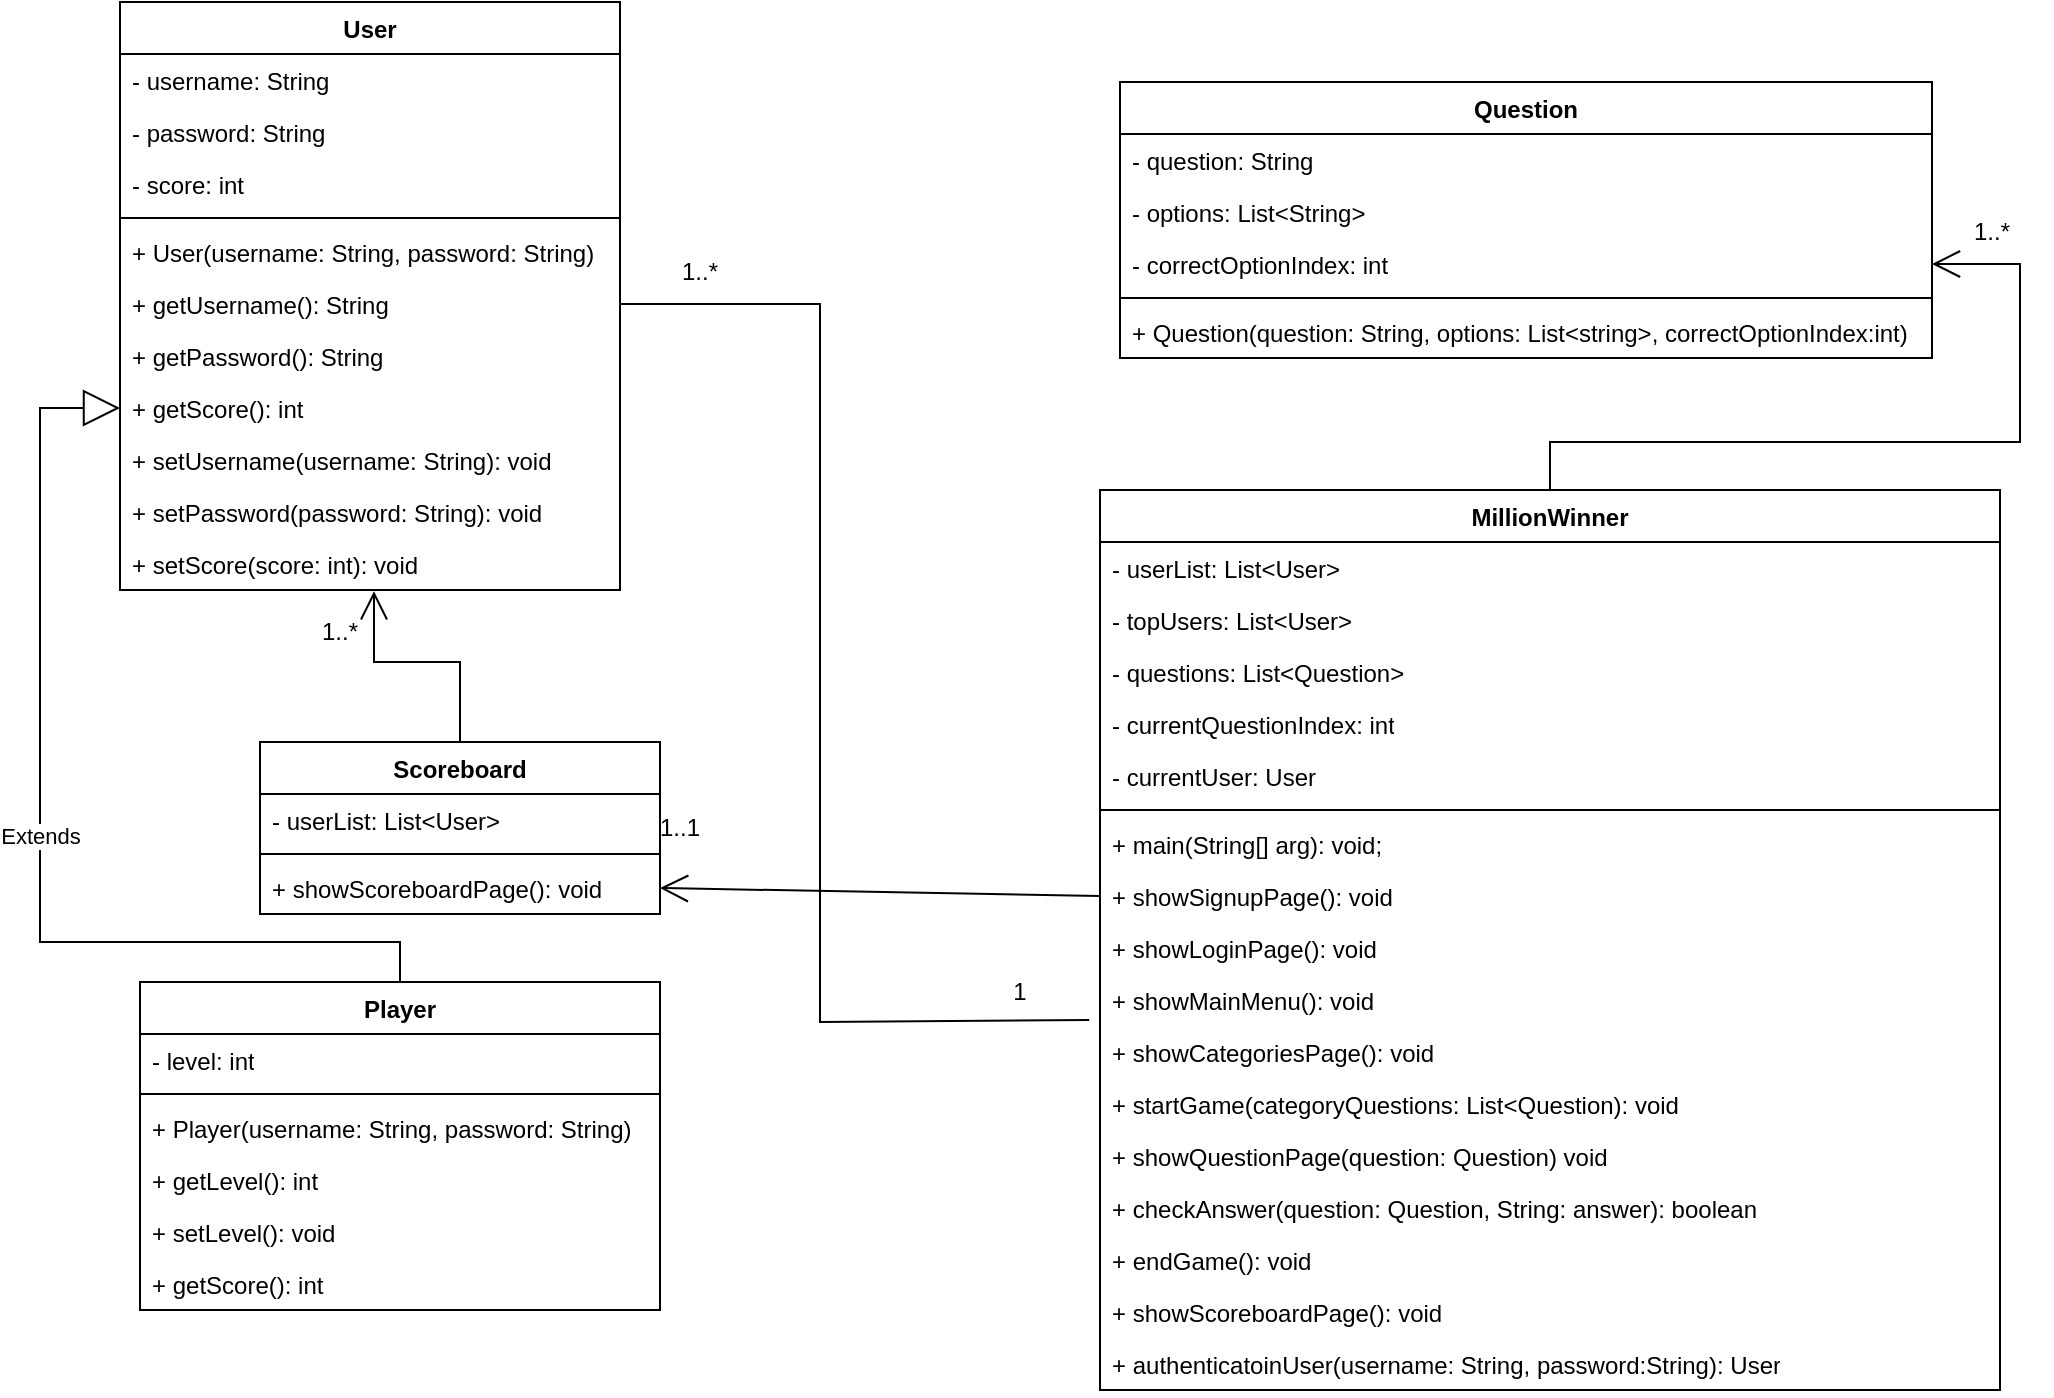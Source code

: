 <mxfile version="22.0.3" type="device">
  <diagram id="C5RBs43oDa-KdzZeNtuy" name="Page-1">
    <mxGraphModel dx="1843" dy="654" grid="1" gridSize="10" guides="1" tooltips="1" connect="1" arrows="1" fold="1" page="1" pageScale="1" pageWidth="827" pageHeight="1169" math="0" shadow="0">
      <root>
        <mxCell id="WIyWlLk6GJQsqaUBKTNV-0" />
        <mxCell id="WIyWlLk6GJQsqaUBKTNV-1" parent="WIyWlLk6GJQsqaUBKTNV-0" />
        <mxCell id="ZQnLBsJhKJ1D6nGST1T2-0" value="User" style="swimlane;fontStyle=1;align=center;verticalAlign=top;childLayout=stackLayout;horizontal=1;startSize=26;horizontalStack=0;resizeParent=1;resizeParentMax=0;resizeLast=0;collapsible=1;marginBottom=0;whiteSpace=wrap;html=1;" parent="WIyWlLk6GJQsqaUBKTNV-1" vertex="1">
          <mxGeometry x="-150" y="90" width="250" height="294" as="geometry" />
        </mxCell>
        <mxCell id="ZQnLBsJhKJ1D6nGST1T2-4" value="- username: String" style="text;strokeColor=none;fillColor=none;align=left;verticalAlign=top;spacingLeft=4;spacingRight=4;overflow=hidden;rotatable=0;points=[[0,0.5],[1,0.5]];portConstraint=eastwest;whiteSpace=wrap;html=1;" parent="ZQnLBsJhKJ1D6nGST1T2-0" vertex="1">
          <mxGeometry y="26" width="250" height="26" as="geometry" />
        </mxCell>
        <mxCell id="ZQnLBsJhKJ1D6nGST1T2-5" value="- password: String" style="text;strokeColor=none;fillColor=none;align=left;verticalAlign=top;spacingLeft=4;spacingRight=4;overflow=hidden;rotatable=0;points=[[0,0.5],[1,0.5]];portConstraint=eastwest;whiteSpace=wrap;html=1;" parent="ZQnLBsJhKJ1D6nGST1T2-0" vertex="1">
          <mxGeometry y="52" width="250" height="26" as="geometry" />
        </mxCell>
        <mxCell id="ZQnLBsJhKJ1D6nGST1T2-1" value="- score: int" style="text;strokeColor=none;fillColor=none;align=left;verticalAlign=top;spacingLeft=4;spacingRight=4;overflow=hidden;rotatable=0;points=[[0,0.5],[1,0.5]];portConstraint=eastwest;whiteSpace=wrap;html=1;" parent="ZQnLBsJhKJ1D6nGST1T2-0" vertex="1">
          <mxGeometry y="78" width="250" height="26" as="geometry" />
        </mxCell>
        <mxCell id="ZQnLBsJhKJ1D6nGST1T2-2" value="" style="line;strokeWidth=1;fillColor=none;align=left;verticalAlign=middle;spacingTop=-1;spacingLeft=3;spacingRight=3;rotatable=0;labelPosition=right;points=[];portConstraint=eastwest;strokeColor=inherit;" parent="ZQnLBsJhKJ1D6nGST1T2-0" vertex="1">
          <mxGeometry y="104" width="250" height="8" as="geometry" />
        </mxCell>
        <mxCell id="ZQnLBsJhKJ1D6nGST1T2-6" value="+ User(username: String, password: String)" style="text;strokeColor=none;fillColor=none;align=left;verticalAlign=top;spacingLeft=4;spacingRight=4;overflow=hidden;rotatable=0;points=[[0,0.5],[1,0.5]];portConstraint=eastwest;whiteSpace=wrap;html=1;" parent="ZQnLBsJhKJ1D6nGST1T2-0" vertex="1">
          <mxGeometry y="112" width="250" height="26" as="geometry" />
        </mxCell>
        <mxCell id="ZQnLBsJhKJ1D6nGST1T2-7" value="+ getUsername(): String" style="text;strokeColor=none;fillColor=none;align=left;verticalAlign=top;spacingLeft=4;spacingRight=4;overflow=hidden;rotatable=0;points=[[0,0.5],[1,0.5]];portConstraint=eastwest;whiteSpace=wrap;html=1;" parent="ZQnLBsJhKJ1D6nGST1T2-0" vertex="1">
          <mxGeometry y="138" width="250" height="26" as="geometry" />
        </mxCell>
        <mxCell id="ZQnLBsJhKJ1D6nGST1T2-8" value="+ getPassword(): String" style="text;strokeColor=none;fillColor=none;align=left;verticalAlign=top;spacingLeft=4;spacingRight=4;overflow=hidden;rotatable=0;points=[[0,0.5],[1,0.5]];portConstraint=eastwest;whiteSpace=wrap;html=1;" parent="ZQnLBsJhKJ1D6nGST1T2-0" vertex="1">
          <mxGeometry y="164" width="250" height="26" as="geometry" />
        </mxCell>
        <mxCell id="ZQnLBsJhKJ1D6nGST1T2-9" value="+ getScore(): int" style="text;strokeColor=none;fillColor=none;align=left;verticalAlign=top;spacingLeft=4;spacingRight=4;overflow=hidden;rotatable=0;points=[[0,0.5],[1,0.5]];portConstraint=eastwest;whiteSpace=wrap;html=1;" parent="ZQnLBsJhKJ1D6nGST1T2-0" vertex="1">
          <mxGeometry y="190" width="250" height="26" as="geometry" />
        </mxCell>
        <mxCell id="ZQnLBsJhKJ1D6nGST1T2-10" value="+ setUsername(username: String): void" style="text;strokeColor=none;fillColor=none;align=left;verticalAlign=top;spacingLeft=4;spacingRight=4;overflow=hidden;rotatable=0;points=[[0,0.5],[1,0.5]];portConstraint=eastwest;whiteSpace=wrap;html=1;" parent="ZQnLBsJhKJ1D6nGST1T2-0" vertex="1">
          <mxGeometry y="216" width="250" height="26" as="geometry" />
        </mxCell>
        <mxCell id="ZQnLBsJhKJ1D6nGST1T2-11" value="+ setPassword(password: String): void" style="text;strokeColor=none;fillColor=none;align=left;verticalAlign=top;spacingLeft=4;spacingRight=4;overflow=hidden;rotatable=0;points=[[0,0.5],[1,0.5]];portConstraint=eastwest;whiteSpace=wrap;html=1;" parent="ZQnLBsJhKJ1D6nGST1T2-0" vertex="1">
          <mxGeometry y="242" width="250" height="26" as="geometry" />
        </mxCell>
        <mxCell id="ZQnLBsJhKJ1D6nGST1T2-3" value="+ setScore(score: int): void" style="text;strokeColor=none;fillColor=none;align=left;verticalAlign=top;spacingLeft=4;spacingRight=4;overflow=hidden;rotatable=0;points=[[0,0.5],[1,0.5]];portConstraint=eastwest;whiteSpace=wrap;html=1;" parent="ZQnLBsJhKJ1D6nGST1T2-0" vertex="1">
          <mxGeometry y="268" width="250" height="26" as="geometry" />
        </mxCell>
        <mxCell id="ZQnLBsJhKJ1D6nGST1T2-40" value="Scoreboard" style="swimlane;fontStyle=1;align=center;verticalAlign=top;childLayout=stackLayout;horizontal=1;startSize=26;horizontalStack=0;resizeParent=1;resizeParentMax=0;resizeLast=0;collapsible=1;marginBottom=0;whiteSpace=wrap;html=1;" parent="WIyWlLk6GJQsqaUBKTNV-1" vertex="1">
          <mxGeometry x="-80" y="460" width="200" height="86" as="geometry" />
        </mxCell>
        <mxCell id="ZQnLBsJhKJ1D6nGST1T2-41" value="- userList: List&amp;lt;User&amp;gt;" style="text;strokeColor=none;fillColor=none;align=left;verticalAlign=top;spacingLeft=4;spacingRight=4;overflow=hidden;rotatable=0;points=[[0,0.5],[1,0.5]];portConstraint=eastwest;whiteSpace=wrap;html=1;" parent="ZQnLBsJhKJ1D6nGST1T2-40" vertex="1">
          <mxGeometry y="26" width="200" height="26" as="geometry" />
        </mxCell>
        <mxCell id="ZQnLBsJhKJ1D6nGST1T2-42" value="" style="line;strokeWidth=1;fillColor=none;align=left;verticalAlign=middle;spacingTop=-1;spacingLeft=3;spacingRight=3;rotatable=0;labelPosition=right;points=[];portConstraint=eastwest;strokeColor=inherit;" parent="ZQnLBsJhKJ1D6nGST1T2-40" vertex="1">
          <mxGeometry y="52" width="200" height="8" as="geometry" />
        </mxCell>
        <mxCell id="ZQnLBsJhKJ1D6nGST1T2-43" value="+ showScoreboardPage(): void" style="text;strokeColor=none;fillColor=none;align=left;verticalAlign=top;spacingLeft=4;spacingRight=4;overflow=hidden;rotatable=0;points=[[0,0.5],[1,0.5]];portConstraint=eastwest;whiteSpace=wrap;html=1;" parent="ZQnLBsJhKJ1D6nGST1T2-40" vertex="1">
          <mxGeometry y="60" width="200" height="26" as="geometry" />
        </mxCell>
        <mxCell id="ZQnLBsJhKJ1D6nGST1T2-12" value="Question" style="swimlane;fontStyle=1;align=center;verticalAlign=top;childLayout=stackLayout;horizontal=1;startSize=26;horizontalStack=0;resizeParent=1;resizeParentMax=0;resizeLast=0;collapsible=1;marginBottom=0;whiteSpace=wrap;html=1;" parent="WIyWlLk6GJQsqaUBKTNV-1" vertex="1">
          <mxGeometry x="350" y="130" width="406" height="138" as="geometry" />
        </mxCell>
        <mxCell id="ZQnLBsJhKJ1D6nGST1T2-18" value="- question: String" style="text;strokeColor=none;fillColor=none;align=left;verticalAlign=top;spacingLeft=4;spacingRight=4;overflow=hidden;rotatable=0;points=[[0,0.5],[1,0.5]];portConstraint=eastwest;whiteSpace=wrap;html=1;" parent="ZQnLBsJhKJ1D6nGST1T2-12" vertex="1">
          <mxGeometry y="26" width="406" height="26" as="geometry" />
        </mxCell>
        <mxCell id="ZQnLBsJhKJ1D6nGST1T2-19" value="- options: List&amp;lt;String&amp;gt;" style="text;strokeColor=none;fillColor=none;align=left;verticalAlign=top;spacingLeft=4;spacingRight=4;overflow=hidden;rotatable=0;points=[[0,0.5],[1,0.5]];portConstraint=eastwest;whiteSpace=wrap;html=1;" parent="ZQnLBsJhKJ1D6nGST1T2-12" vertex="1">
          <mxGeometry y="52" width="406" height="26" as="geometry" />
        </mxCell>
        <mxCell id="ZQnLBsJhKJ1D6nGST1T2-13" value="- correctOptionIndex: int" style="text;strokeColor=none;fillColor=none;align=left;verticalAlign=top;spacingLeft=4;spacingRight=4;overflow=hidden;rotatable=0;points=[[0,0.5],[1,0.5]];portConstraint=eastwest;whiteSpace=wrap;html=1;" parent="ZQnLBsJhKJ1D6nGST1T2-12" vertex="1">
          <mxGeometry y="78" width="406" height="26" as="geometry" />
        </mxCell>
        <mxCell id="ZQnLBsJhKJ1D6nGST1T2-14" value="" style="line;strokeWidth=1;fillColor=none;align=left;verticalAlign=middle;spacingTop=-1;spacingLeft=3;spacingRight=3;rotatable=0;labelPosition=right;points=[];portConstraint=eastwest;strokeColor=inherit;" parent="ZQnLBsJhKJ1D6nGST1T2-12" vertex="1">
          <mxGeometry y="104" width="406" height="8" as="geometry" />
        </mxCell>
        <mxCell id="ZQnLBsJhKJ1D6nGST1T2-15" value="+ Question(question: String, options: List&amp;lt;string&amp;gt;, correctOptionIndex:int)" style="text;strokeColor=none;fillColor=none;align=left;verticalAlign=top;spacingLeft=4;spacingRight=4;overflow=hidden;rotatable=0;points=[[0,0.5],[1,0.5]];portConstraint=eastwest;whiteSpace=wrap;html=1;" parent="ZQnLBsJhKJ1D6nGST1T2-12" vertex="1">
          <mxGeometry y="112" width="406" height="26" as="geometry" />
        </mxCell>
        <mxCell id="ZQnLBsJhKJ1D6nGST1T2-20" value="MillionWinner" style="swimlane;fontStyle=1;align=center;verticalAlign=top;childLayout=stackLayout;horizontal=1;startSize=26;horizontalStack=0;resizeParent=1;resizeParentMax=0;resizeLast=0;collapsible=1;marginBottom=0;whiteSpace=wrap;html=1;" parent="WIyWlLk6GJQsqaUBKTNV-1" vertex="1">
          <mxGeometry x="340" y="334" width="450" height="450" as="geometry" />
        </mxCell>
        <mxCell id="ZQnLBsJhKJ1D6nGST1T2-24" value="- userList: List&amp;lt;User&amp;gt;" style="text;strokeColor=none;fillColor=none;align=left;verticalAlign=top;spacingLeft=4;spacingRight=4;overflow=hidden;rotatable=0;points=[[0,0.5],[1,0.5]];portConstraint=eastwest;whiteSpace=wrap;html=1;" parent="ZQnLBsJhKJ1D6nGST1T2-20" vertex="1">
          <mxGeometry y="26" width="450" height="26" as="geometry" />
        </mxCell>
        <mxCell id="ZQnLBsJhKJ1D6nGST1T2-25" value="- topUsers: List&amp;lt;User&amp;gt;" style="text;strokeColor=none;fillColor=none;align=left;verticalAlign=top;spacingLeft=4;spacingRight=4;overflow=hidden;rotatable=0;points=[[0,0.5],[1,0.5]];portConstraint=eastwest;whiteSpace=wrap;html=1;" parent="ZQnLBsJhKJ1D6nGST1T2-20" vertex="1">
          <mxGeometry y="52" width="450" height="26" as="geometry" />
        </mxCell>
        <mxCell id="ZQnLBsJhKJ1D6nGST1T2-26" value="- questions: List&amp;lt;Question&amp;gt;" style="text;strokeColor=none;fillColor=none;align=left;verticalAlign=top;spacingLeft=4;spacingRight=4;overflow=hidden;rotatable=0;points=[[0,0.5],[1,0.5]];portConstraint=eastwest;whiteSpace=wrap;html=1;" parent="ZQnLBsJhKJ1D6nGST1T2-20" vertex="1">
          <mxGeometry y="78" width="450" height="26" as="geometry" />
        </mxCell>
        <mxCell id="ZQnLBsJhKJ1D6nGST1T2-27" value="- currentQuestionIndex: int" style="text;strokeColor=none;fillColor=none;align=left;verticalAlign=top;spacingLeft=4;spacingRight=4;overflow=hidden;rotatable=0;points=[[0,0.5],[1,0.5]];portConstraint=eastwest;whiteSpace=wrap;html=1;" parent="ZQnLBsJhKJ1D6nGST1T2-20" vertex="1">
          <mxGeometry y="104" width="450" height="26" as="geometry" />
        </mxCell>
        <mxCell id="ZQnLBsJhKJ1D6nGST1T2-21" value="- currentUser: User" style="text;strokeColor=none;fillColor=none;align=left;verticalAlign=top;spacingLeft=4;spacingRight=4;overflow=hidden;rotatable=0;points=[[0,0.5],[1,0.5]];portConstraint=eastwest;whiteSpace=wrap;html=1;" parent="ZQnLBsJhKJ1D6nGST1T2-20" vertex="1">
          <mxGeometry y="130" width="450" height="26" as="geometry" />
        </mxCell>
        <mxCell id="ZQnLBsJhKJ1D6nGST1T2-22" value="" style="line;strokeWidth=1;fillColor=none;align=left;verticalAlign=middle;spacingTop=-1;spacingLeft=3;spacingRight=3;rotatable=0;labelPosition=right;points=[];portConstraint=eastwest;strokeColor=inherit;" parent="ZQnLBsJhKJ1D6nGST1T2-20" vertex="1">
          <mxGeometry y="156" width="450" height="8" as="geometry" />
        </mxCell>
        <mxCell id="ZQnLBsJhKJ1D6nGST1T2-34" value="+ main(String[] arg): void;" style="text;strokeColor=none;fillColor=none;align=left;verticalAlign=top;spacingLeft=4;spacingRight=4;overflow=hidden;rotatable=0;points=[[0,0.5],[1,0.5]];portConstraint=eastwest;whiteSpace=wrap;html=1;" parent="ZQnLBsJhKJ1D6nGST1T2-20" vertex="1">
          <mxGeometry y="164" width="450" height="26" as="geometry" />
        </mxCell>
        <mxCell id="ZQnLBsJhKJ1D6nGST1T2-32" value="+ showSignupPage(): void" style="text;strokeColor=none;fillColor=none;align=left;verticalAlign=top;spacingLeft=4;spacingRight=4;overflow=hidden;rotatable=0;points=[[0,0.5],[1,0.5]];portConstraint=eastwest;whiteSpace=wrap;html=1;" parent="ZQnLBsJhKJ1D6nGST1T2-20" vertex="1">
          <mxGeometry y="190" width="450" height="26" as="geometry" />
        </mxCell>
        <mxCell id="ZQnLBsJhKJ1D6nGST1T2-31" value="+ showLoginPage(): void" style="text;strokeColor=none;fillColor=none;align=left;verticalAlign=top;spacingLeft=4;spacingRight=4;overflow=hidden;rotatable=0;points=[[0,0.5],[1,0.5]];portConstraint=eastwest;whiteSpace=wrap;html=1;" parent="ZQnLBsJhKJ1D6nGST1T2-20" vertex="1">
          <mxGeometry y="216" width="450" height="26" as="geometry" />
        </mxCell>
        <mxCell id="ZQnLBsJhKJ1D6nGST1T2-30" value="+ showMainMenu(): void" style="text;strokeColor=none;fillColor=none;align=left;verticalAlign=top;spacingLeft=4;spacingRight=4;overflow=hidden;rotatable=0;points=[[0,0.5],[1,0.5]];portConstraint=eastwest;whiteSpace=wrap;html=1;" parent="ZQnLBsJhKJ1D6nGST1T2-20" vertex="1">
          <mxGeometry y="242" width="450" height="26" as="geometry" />
        </mxCell>
        <mxCell id="ZQnLBsJhKJ1D6nGST1T2-29" value="+ showCategoriesPage(): void" style="text;strokeColor=none;fillColor=none;align=left;verticalAlign=top;spacingLeft=4;spacingRight=4;overflow=hidden;rotatable=0;points=[[0,0.5],[1,0.5]];portConstraint=eastwest;whiteSpace=wrap;html=1;" parent="ZQnLBsJhKJ1D6nGST1T2-20" vertex="1">
          <mxGeometry y="268" width="450" height="26" as="geometry" />
        </mxCell>
        <mxCell id="ZQnLBsJhKJ1D6nGST1T2-28" value="+ startGame(categoryQuestions: List&amp;lt;Question): void" style="text;strokeColor=none;fillColor=none;align=left;verticalAlign=top;spacingLeft=4;spacingRight=4;overflow=hidden;rotatable=0;points=[[0,0.5],[1,0.5]];portConstraint=eastwest;whiteSpace=wrap;html=1;" parent="ZQnLBsJhKJ1D6nGST1T2-20" vertex="1">
          <mxGeometry y="294" width="450" height="26" as="geometry" />
        </mxCell>
        <mxCell id="ZQnLBsJhKJ1D6nGST1T2-35" value="+ showQuestionPage(question: Question) void" style="text;strokeColor=none;fillColor=none;align=left;verticalAlign=top;spacingLeft=4;spacingRight=4;overflow=hidden;rotatable=0;points=[[0,0.5],[1,0.5]];portConstraint=eastwest;whiteSpace=wrap;html=1;" parent="ZQnLBsJhKJ1D6nGST1T2-20" vertex="1">
          <mxGeometry y="320" width="450" height="26" as="geometry" />
        </mxCell>
        <mxCell id="ZQnLBsJhKJ1D6nGST1T2-36" value="+ checkAnswer(question: Question, String: answer): boolean" style="text;strokeColor=none;fillColor=none;align=left;verticalAlign=top;spacingLeft=4;spacingRight=4;overflow=hidden;rotatable=0;points=[[0,0.5],[1,0.5]];portConstraint=eastwest;whiteSpace=wrap;html=1;" parent="ZQnLBsJhKJ1D6nGST1T2-20" vertex="1">
          <mxGeometry y="346" width="450" height="26" as="geometry" />
        </mxCell>
        <mxCell id="ZQnLBsJhKJ1D6nGST1T2-37" value="+ endGame(): void" style="text;strokeColor=none;fillColor=none;align=left;verticalAlign=top;spacingLeft=4;spacingRight=4;overflow=hidden;rotatable=0;points=[[0,0.5],[1,0.5]];portConstraint=eastwest;whiteSpace=wrap;html=1;" parent="ZQnLBsJhKJ1D6nGST1T2-20" vertex="1">
          <mxGeometry y="372" width="450" height="26" as="geometry" />
        </mxCell>
        <mxCell id="ZQnLBsJhKJ1D6nGST1T2-38" value="+ showScoreboardPage(): void" style="text;strokeColor=none;fillColor=none;align=left;verticalAlign=top;spacingLeft=4;spacingRight=4;overflow=hidden;rotatable=0;points=[[0,0.5],[1,0.5]];portConstraint=eastwest;whiteSpace=wrap;html=1;" parent="ZQnLBsJhKJ1D6nGST1T2-20" vertex="1">
          <mxGeometry y="398" width="450" height="26" as="geometry" />
        </mxCell>
        <mxCell id="ZQnLBsJhKJ1D6nGST1T2-23" value="+ authenticatoinUser(username: String, password:String): User" style="text;strokeColor=none;fillColor=none;align=left;verticalAlign=top;spacingLeft=4;spacingRight=4;overflow=hidden;rotatable=0;points=[[0,0.5],[1,0.5]];portConstraint=eastwest;whiteSpace=wrap;html=1;" parent="ZQnLBsJhKJ1D6nGST1T2-20" vertex="1">
          <mxGeometry y="424" width="450" height="26" as="geometry" />
        </mxCell>
        <mxCell id="Q4dV0WzYGVip3ccKOifd-1" value="1" style="text;strokeColor=none;align=center;fillColor=none;html=1;verticalAlign=middle;whiteSpace=wrap;rounded=0;" parent="WIyWlLk6GJQsqaUBKTNV-1" vertex="1">
          <mxGeometry x="270" y="570" width="60" height="30" as="geometry" />
        </mxCell>
        <mxCell id="Q4dV0WzYGVip3ccKOifd-2" value="1..*" style="text;strokeColor=none;align=center;fillColor=none;html=1;verticalAlign=middle;whiteSpace=wrap;rounded=0;" parent="WIyWlLk6GJQsqaUBKTNV-1" vertex="1">
          <mxGeometry x="-70" y="390" width="60" height="30" as="geometry" />
        </mxCell>
        <mxCell id="Q4dV0WzYGVip3ccKOifd-7" value="" style="endArrow=open;endFill=1;endSize=12;html=1;rounded=0;exitX=0.5;exitY=0;exitDx=0;exitDy=0;entryX=0.508;entryY=1.023;entryDx=0;entryDy=0;entryPerimeter=0;" parent="WIyWlLk6GJQsqaUBKTNV-1" source="ZQnLBsJhKJ1D6nGST1T2-40" target="ZQnLBsJhKJ1D6nGST1T2-3" edge="1">
          <mxGeometry width="160" relative="1" as="geometry">
            <mxPoint x="150" y="370" as="sourcePoint" />
            <mxPoint x="-20" y="400" as="targetPoint" />
            <Array as="points">
              <mxPoint x="20" y="420" />
              <mxPoint x="-23" y="420" />
            </Array>
          </mxGeometry>
        </mxCell>
        <mxCell id="Q4dV0WzYGVip3ccKOifd-9" value="1..*" style="text;strokeColor=none;align=center;fillColor=none;html=1;verticalAlign=middle;whiteSpace=wrap;rounded=0;" parent="WIyWlLk6GJQsqaUBKTNV-1" vertex="1">
          <mxGeometry x="110" y="210" width="60" height="30" as="geometry" />
        </mxCell>
        <mxCell id="Q4dV0WzYGVip3ccKOifd-10" value="" style="endArrow=none;html=1;rounded=0;exitX=1;exitY=0.5;exitDx=0;exitDy=0;entryX=-0.012;entryY=-0.115;entryDx=0;entryDy=0;entryPerimeter=0;" parent="WIyWlLk6GJQsqaUBKTNV-1" source="ZQnLBsJhKJ1D6nGST1T2-7" target="ZQnLBsJhKJ1D6nGST1T2-29" edge="1">
          <mxGeometry width="50" height="50" relative="1" as="geometry">
            <mxPoint x="160" y="340" as="sourcePoint" />
            <mxPoint x="210" y="290" as="targetPoint" />
            <Array as="points">
              <mxPoint x="200" y="241" />
              <mxPoint x="200" y="600" />
            </Array>
          </mxGeometry>
        </mxCell>
        <mxCell id="Q4dV0WzYGVip3ccKOifd-12" value="" style="endArrow=open;endFill=1;endSize=12;html=1;rounded=0;exitX=0.5;exitY=0;exitDx=0;exitDy=0;entryX=1;entryY=0.5;entryDx=0;entryDy=0;" parent="WIyWlLk6GJQsqaUBKTNV-1" source="ZQnLBsJhKJ1D6nGST1T2-20" target="ZQnLBsJhKJ1D6nGST1T2-13" edge="1">
          <mxGeometry width="160" relative="1" as="geometry">
            <mxPoint x="450" y="300" as="sourcePoint" />
            <mxPoint x="610" y="300" as="targetPoint" />
            <Array as="points">
              <mxPoint x="565" y="310" />
              <mxPoint x="800" y="310" />
              <mxPoint x="800" y="221" />
            </Array>
          </mxGeometry>
        </mxCell>
        <mxCell id="Q4dV0WzYGVip3ccKOifd-13" value="1..*" style="text;strokeColor=none;align=center;fillColor=none;html=1;verticalAlign=middle;whiteSpace=wrap;rounded=0;" parent="WIyWlLk6GJQsqaUBKTNV-1" vertex="1">
          <mxGeometry x="756" y="190" width="60" height="30" as="geometry" />
        </mxCell>
        <mxCell id="Q4dV0WzYGVip3ccKOifd-14" value="" style="endArrow=open;endFill=1;endSize=12;html=1;rounded=0;exitX=0;exitY=0.5;exitDx=0;exitDy=0;entryX=1;entryY=0.5;entryDx=0;entryDy=0;" parent="WIyWlLk6GJQsqaUBKTNV-1" source="ZQnLBsJhKJ1D6nGST1T2-32" target="ZQnLBsJhKJ1D6nGST1T2-43" edge="1">
          <mxGeometry width="160" relative="1" as="geometry">
            <mxPoint x="60" y="660" as="sourcePoint" />
            <mxPoint x="220" y="660" as="targetPoint" />
          </mxGeometry>
        </mxCell>
        <mxCell id="Q4dV0WzYGVip3ccKOifd-15" value="1..1" style="text;strokeColor=none;align=center;fillColor=none;html=1;verticalAlign=middle;whiteSpace=wrap;rounded=0;" parent="WIyWlLk6GJQsqaUBKTNV-1" vertex="1">
          <mxGeometry x="100" y="488" width="60" height="30" as="geometry" />
        </mxCell>
        <mxCell id="rVbirsfNpxbppj9PPnn6-0" value="Player" style="swimlane;fontStyle=1;align=center;verticalAlign=top;childLayout=stackLayout;horizontal=1;startSize=26;horizontalStack=0;resizeParent=1;resizeParentMax=0;resizeLast=0;collapsible=1;marginBottom=0;whiteSpace=wrap;html=1;" vertex="1" parent="WIyWlLk6GJQsqaUBKTNV-1">
          <mxGeometry x="-140" y="580" width="260" height="164" as="geometry" />
        </mxCell>
        <mxCell id="rVbirsfNpxbppj9PPnn6-1" value="- level: int" style="text;strokeColor=none;fillColor=none;align=left;verticalAlign=top;spacingLeft=4;spacingRight=4;overflow=hidden;rotatable=0;points=[[0,0.5],[1,0.5]];portConstraint=eastwest;whiteSpace=wrap;html=1;" vertex="1" parent="rVbirsfNpxbppj9PPnn6-0">
          <mxGeometry y="26" width="260" height="26" as="geometry" />
        </mxCell>
        <mxCell id="rVbirsfNpxbppj9PPnn6-2" value="" style="line;strokeWidth=1;fillColor=none;align=left;verticalAlign=middle;spacingTop=-1;spacingLeft=3;spacingRight=3;rotatable=0;labelPosition=right;points=[];portConstraint=eastwest;strokeColor=inherit;" vertex="1" parent="rVbirsfNpxbppj9PPnn6-0">
          <mxGeometry y="52" width="260" height="8" as="geometry" />
        </mxCell>
        <mxCell id="rVbirsfNpxbppj9PPnn6-5" value="+ Player(username: String, password: String)&amp;nbsp;" style="text;strokeColor=none;fillColor=none;align=left;verticalAlign=top;spacingLeft=4;spacingRight=4;overflow=hidden;rotatable=0;points=[[0,0.5],[1,0.5]];portConstraint=eastwest;whiteSpace=wrap;html=1;" vertex="1" parent="rVbirsfNpxbppj9PPnn6-0">
          <mxGeometry y="60" width="260" height="26" as="geometry" />
        </mxCell>
        <mxCell id="rVbirsfNpxbppj9PPnn6-6" value="+ getLevel(): int" style="text;strokeColor=none;fillColor=none;align=left;verticalAlign=top;spacingLeft=4;spacingRight=4;overflow=hidden;rotatable=0;points=[[0,0.5],[1,0.5]];portConstraint=eastwest;whiteSpace=wrap;html=1;" vertex="1" parent="rVbirsfNpxbppj9PPnn6-0">
          <mxGeometry y="86" width="260" height="26" as="geometry" />
        </mxCell>
        <mxCell id="rVbirsfNpxbppj9PPnn6-7" value="+ setLevel(): void" style="text;strokeColor=none;fillColor=none;align=left;verticalAlign=top;spacingLeft=4;spacingRight=4;overflow=hidden;rotatable=0;points=[[0,0.5],[1,0.5]];portConstraint=eastwest;whiteSpace=wrap;html=1;" vertex="1" parent="rVbirsfNpxbppj9PPnn6-0">
          <mxGeometry y="112" width="260" height="26" as="geometry" />
        </mxCell>
        <mxCell id="rVbirsfNpxbppj9PPnn6-3" value="+ getScore(): int" style="text;strokeColor=none;fillColor=none;align=left;verticalAlign=top;spacingLeft=4;spacingRight=4;overflow=hidden;rotatable=0;points=[[0,0.5],[1,0.5]];portConstraint=eastwest;whiteSpace=wrap;html=1;" vertex="1" parent="rVbirsfNpxbppj9PPnn6-0">
          <mxGeometry y="138" width="260" height="26" as="geometry" />
        </mxCell>
        <mxCell id="rVbirsfNpxbppj9PPnn6-8" value="Extends" style="endArrow=block;endSize=16;endFill=0;html=1;rounded=0;entryX=0;entryY=0.5;entryDx=0;entryDy=0;exitX=0.5;exitY=0;exitDx=0;exitDy=0;" edge="1" parent="WIyWlLk6GJQsqaUBKTNV-1" source="rVbirsfNpxbppj9PPnn6-0" target="ZQnLBsJhKJ1D6nGST1T2-9">
          <mxGeometry width="160" relative="1" as="geometry">
            <mxPoint x="-260" y="530" as="sourcePoint" />
            <mxPoint x="-200" y="370" as="targetPoint" />
            <Array as="points">
              <mxPoint x="-10" y="560" />
              <mxPoint x="-190" y="560" />
              <mxPoint x="-190" y="293" />
            </Array>
          </mxGeometry>
        </mxCell>
      </root>
    </mxGraphModel>
  </diagram>
</mxfile>
